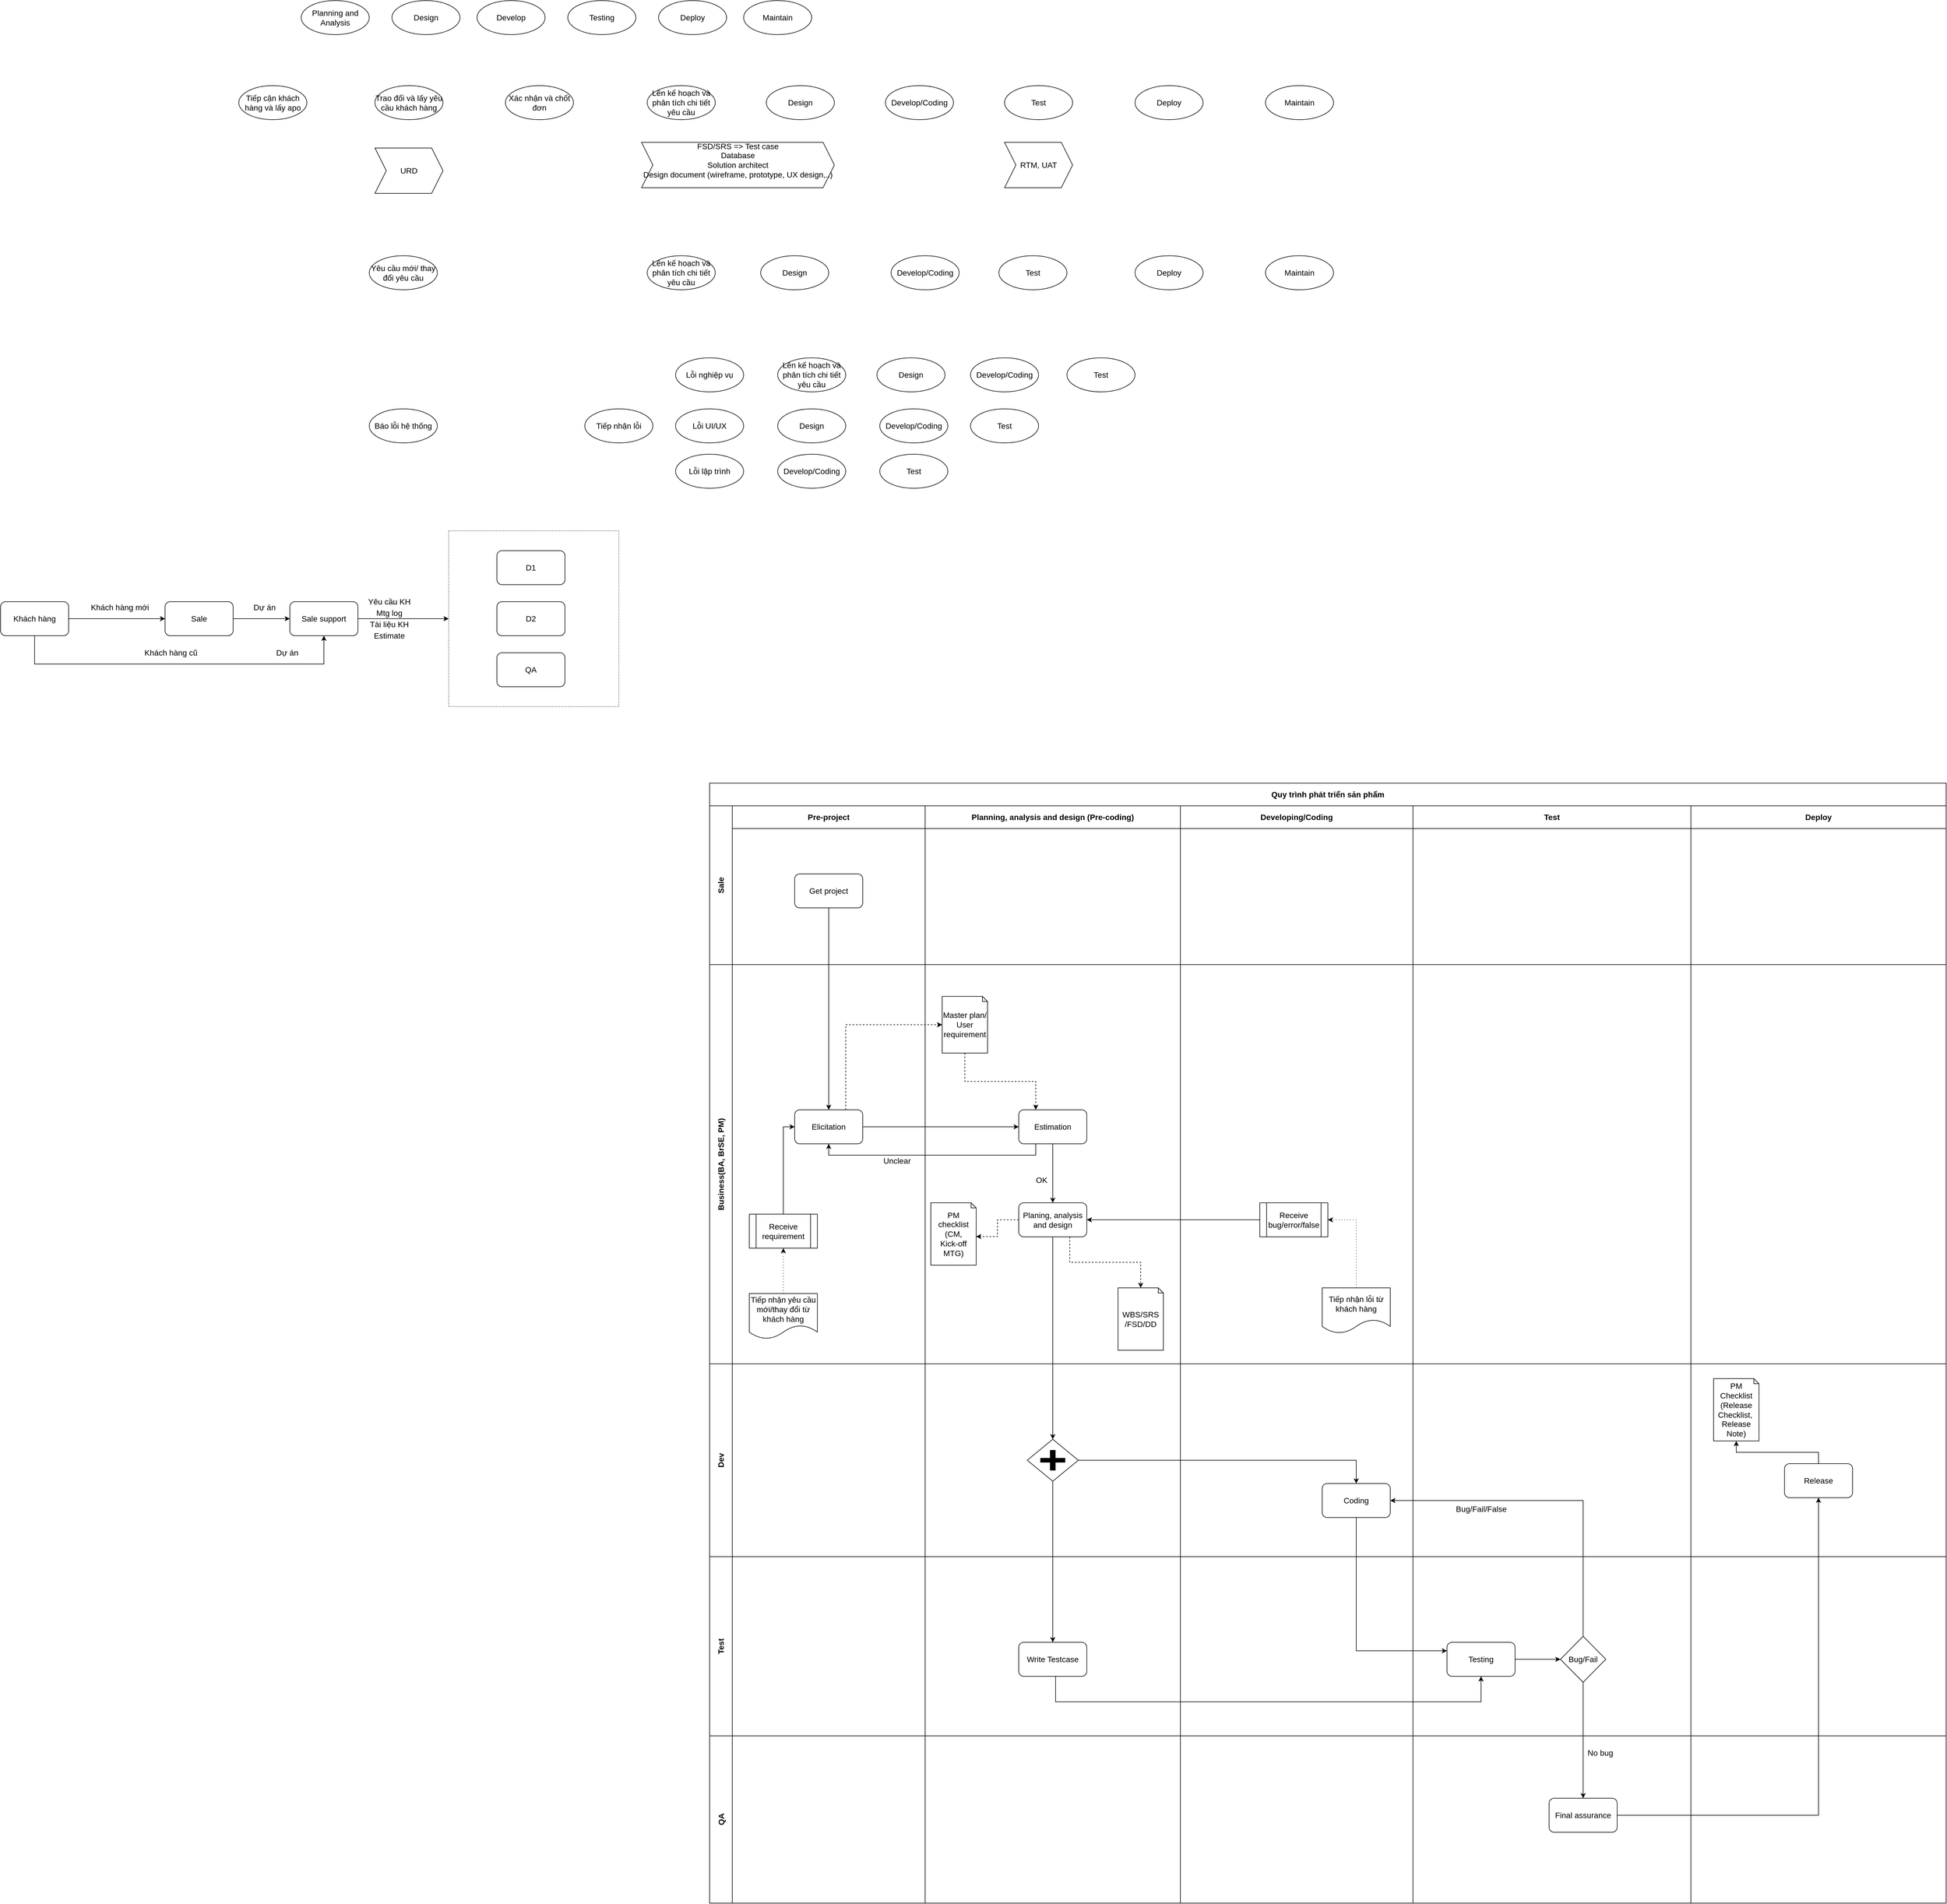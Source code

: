 <mxfile version="14.6.1" type="github">
  <diagram id="8TFS_j_TLSls43iOxlS7" name="Page-1">
    <mxGraphModel dx="2523" dy="934" grid="1" gridSize="10" guides="1" tooltips="1" connect="1" arrows="1" fold="1" page="1" pageScale="1" pageWidth="850" pageHeight="1100" math="0" shadow="0">
      <root>
        <mxCell id="0" />
        <mxCell id="1" parent="0" />
        <mxCell id="TRFz6pvbhrQaGWIsWs6O-2" value="Planning and Analysis" style="ellipse;whiteSpace=wrap;html=1;fontSize=14;" parent="1" vertex="1">
          <mxGeometry x="140" y="100" width="120" height="60" as="geometry" />
        </mxCell>
        <mxCell id="TRFz6pvbhrQaGWIsWs6O-4" value="Design" style="ellipse;whiteSpace=wrap;html=1;fontSize=14;" parent="1" vertex="1">
          <mxGeometry x="300" y="100" width="120" height="60" as="geometry" />
        </mxCell>
        <mxCell id="TRFz6pvbhrQaGWIsWs6O-5" value="Develop" style="ellipse;whiteSpace=wrap;html=1;fontSize=14;" parent="1" vertex="1">
          <mxGeometry x="450" y="100" width="120" height="60" as="geometry" />
        </mxCell>
        <mxCell id="TRFz6pvbhrQaGWIsWs6O-6" value="Testing" style="ellipse;whiteSpace=wrap;html=1;fontSize=14;" parent="1" vertex="1">
          <mxGeometry x="610" y="100" width="120" height="60" as="geometry" />
        </mxCell>
        <mxCell id="TRFz6pvbhrQaGWIsWs6O-7" value="Deploy" style="ellipse;whiteSpace=wrap;html=1;fontSize=14;" parent="1" vertex="1">
          <mxGeometry x="770" y="100" width="120" height="60" as="geometry" />
        </mxCell>
        <mxCell id="TRFz6pvbhrQaGWIsWs6O-8" value="Maintain" style="ellipse;whiteSpace=wrap;html=1;fontSize=14;" parent="1" vertex="1">
          <mxGeometry x="920" y="100" width="120" height="60" as="geometry" />
        </mxCell>
        <mxCell id="TRFz6pvbhrQaGWIsWs6O-9" value="Tiếp cận khách hàng và lấy apo" style="ellipse;whiteSpace=wrap;html=1;fontSize=14;" parent="1" vertex="1">
          <mxGeometry x="30" y="250" width="120" height="60" as="geometry" />
        </mxCell>
        <mxCell id="TRFz6pvbhrQaGWIsWs6O-10" value="Trao đổi và lấy yêu cầu khách hàng" style="ellipse;whiteSpace=wrap;html=1;fontSize=14;" parent="1" vertex="1">
          <mxGeometry x="270" y="250" width="120" height="60" as="geometry" />
        </mxCell>
        <mxCell id="TRFz6pvbhrQaGWIsWs6O-11" value="URD" style="shape=step;perimeter=stepPerimeter;whiteSpace=wrap;html=1;fixedSize=1;fontSize=14;" parent="1" vertex="1">
          <mxGeometry x="270" y="360" width="120" height="80" as="geometry" />
        </mxCell>
        <mxCell id="TRFz6pvbhrQaGWIsWs6O-12" value="Xác nhận và chốt đơn" style="ellipse;whiteSpace=wrap;html=1;fontSize=14;" parent="1" vertex="1">
          <mxGeometry x="500" y="250" width="120" height="60" as="geometry" />
        </mxCell>
        <mxCell id="TRFz6pvbhrQaGWIsWs6O-14" value="Lên kế hoạch và phân tích chi tiết yêu cầu" style="ellipse;whiteSpace=wrap;html=1;fontSize=14;" parent="1" vertex="1">
          <mxGeometry x="750" y="250" width="120" height="60" as="geometry" />
        </mxCell>
        <mxCell id="TRFz6pvbhrQaGWIsWs6O-15" value="Design" style="ellipse;whiteSpace=wrap;html=1;fontSize=14;" parent="1" vertex="1">
          <mxGeometry x="960" y="250" width="120" height="60" as="geometry" />
        </mxCell>
        <mxCell id="TRFz6pvbhrQaGWIsWs6O-16" value="&lt;span style=&quot;font-size: 14px;&quot;&gt;FSD/SRS =&amp;gt; Test case&lt;br style=&quot;font-size: 14px;&quot;&gt;Database&lt;br style=&quot;font-size: 14px;&quot;&gt;Solution architect&lt;br style=&quot;font-size: 14px;&quot;&gt;Design document (wireframe, prototype, UX design,..)&lt;br style=&quot;font-size: 14px;&quot;&gt;&lt;br style=&quot;font-size: 14px;&quot;&gt;&lt;/span&gt;" style="shape=step;perimeter=stepPerimeter;whiteSpace=wrap;html=1;fixedSize=1;fontSize=14;" parent="1" vertex="1">
          <mxGeometry x="740" y="350" width="340" height="80" as="geometry" />
        </mxCell>
        <mxCell id="TRFz6pvbhrQaGWIsWs6O-17" value="Develop/Coding" style="ellipse;whiteSpace=wrap;html=1;fontSize=14;" parent="1" vertex="1">
          <mxGeometry x="1170" y="250" width="120" height="60" as="geometry" />
        </mxCell>
        <mxCell id="TRFz6pvbhrQaGWIsWs6O-18" value="Test" style="ellipse;whiteSpace=wrap;html=1;fontSize=14;" parent="1" vertex="1">
          <mxGeometry x="1380" y="250" width="120" height="60" as="geometry" />
        </mxCell>
        <mxCell id="TRFz6pvbhrQaGWIsWs6O-20" value="RTM, UAT" style="shape=step;perimeter=stepPerimeter;whiteSpace=wrap;html=1;fixedSize=1;fontSize=14;" parent="1" vertex="1">
          <mxGeometry x="1380" y="350" width="120" height="80" as="geometry" />
        </mxCell>
        <mxCell id="TRFz6pvbhrQaGWIsWs6O-21" value="Deploy" style="ellipse;whiteSpace=wrap;html=1;fontSize=14;" parent="1" vertex="1">
          <mxGeometry x="1610" y="250" width="120" height="60" as="geometry" />
        </mxCell>
        <mxCell id="TRFz6pvbhrQaGWIsWs6O-22" value="Maintain" style="ellipse;whiteSpace=wrap;html=1;fontSize=14;" parent="1" vertex="1">
          <mxGeometry x="1840" y="250" width="120" height="60" as="geometry" />
        </mxCell>
        <mxCell id="TRFz6pvbhrQaGWIsWs6O-23" value="Yêu cầu mới/ thay đổi yêu cầu" style="ellipse;whiteSpace=wrap;html=1;fontSize=14;" parent="1" vertex="1">
          <mxGeometry x="260" y="550" width="120" height="60" as="geometry" />
        </mxCell>
        <mxCell id="TRFz6pvbhrQaGWIsWs6O-24" value="Lên kế hoạch và phân tích chi tiết yêu cầu" style="ellipse;whiteSpace=wrap;html=1;fontSize=14;" parent="1" vertex="1">
          <mxGeometry x="750" y="550" width="120" height="60" as="geometry" />
        </mxCell>
        <mxCell id="TRFz6pvbhrQaGWIsWs6O-26" value="Design" style="ellipse;whiteSpace=wrap;html=1;fontSize=14;" parent="1" vertex="1">
          <mxGeometry x="950" y="550" width="120" height="60" as="geometry" />
        </mxCell>
        <mxCell id="TRFz6pvbhrQaGWIsWs6O-27" value="Develop/Coding" style="ellipse;whiteSpace=wrap;html=1;fontSize=14;" parent="1" vertex="1">
          <mxGeometry x="1180" y="550" width="120" height="60" as="geometry" />
        </mxCell>
        <mxCell id="TRFz6pvbhrQaGWIsWs6O-28" value="Test" style="ellipse;whiteSpace=wrap;html=1;fontSize=14;" parent="1" vertex="1">
          <mxGeometry x="1370" y="550" width="120" height="60" as="geometry" />
        </mxCell>
        <mxCell id="TRFz6pvbhrQaGWIsWs6O-29" value="Deploy" style="ellipse;whiteSpace=wrap;html=1;fontSize=14;" parent="1" vertex="1">
          <mxGeometry x="1610" y="550" width="120" height="60" as="geometry" />
        </mxCell>
        <mxCell id="TRFz6pvbhrQaGWIsWs6O-30" value="Maintain" style="ellipse;whiteSpace=wrap;html=1;fontSize=14;" parent="1" vertex="1">
          <mxGeometry x="1840" y="550" width="120" height="60" as="geometry" />
        </mxCell>
        <mxCell id="TRFz6pvbhrQaGWIsWs6O-31" value="Báo lỗi hệ thống" style="ellipse;whiteSpace=wrap;html=1;fontSize=14;" parent="1" vertex="1">
          <mxGeometry x="260" y="820" width="120" height="60" as="geometry" />
        </mxCell>
        <mxCell id="TRFz6pvbhrQaGWIsWs6O-32" value="Tiếp nhận lỗi" style="ellipse;whiteSpace=wrap;html=1;fontSize=14;" parent="1" vertex="1">
          <mxGeometry x="640" y="820" width="120" height="60" as="geometry" />
        </mxCell>
        <mxCell id="TRFz6pvbhrQaGWIsWs6O-33" value="Lỗi UI/UX" style="ellipse;whiteSpace=wrap;html=1;fontSize=14;" parent="1" vertex="1">
          <mxGeometry x="800" y="820" width="120" height="60" as="geometry" />
        </mxCell>
        <mxCell id="TRFz6pvbhrQaGWIsWs6O-34" value="Lỗi nghiệp vụ" style="ellipse;whiteSpace=wrap;html=1;fontSize=14;" parent="1" vertex="1">
          <mxGeometry x="800" y="730" width="120" height="60" as="geometry" />
        </mxCell>
        <mxCell id="TRFz6pvbhrQaGWIsWs6O-35" value="Develop/Coding" style="ellipse;whiteSpace=wrap;html=1;fontSize=14;" parent="1" vertex="1">
          <mxGeometry x="1160" y="820" width="120" height="60" as="geometry" />
        </mxCell>
        <mxCell id="TRFz6pvbhrQaGWIsWs6O-36" value="Test" style="ellipse;whiteSpace=wrap;html=1;fontSize=14;" parent="1" vertex="1">
          <mxGeometry x="1320" y="820" width="120" height="60" as="geometry" />
        </mxCell>
        <mxCell id="TRFz6pvbhrQaGWIsWs6O-39" value="Lỗi lập trình" style="ellipse;whiteSpace=wrap;html=1;fontSize=14;" parent="1" vertex="1">
          <mxGeometry x="800" y="900" width="120" height="60" as="geometry" />
        </mxCell>
        <mxCell id="TRFz6pvbhrQaGWIsWs6O-40" value="Lên kế hoạch và phân tích chi tiết yêu cầu" style="ellipse;whiteSpace=wrap;html=1;fontSize=14;" parent="1" vertex="1">
          <mxGeometry x="980" y="730" width="120" height="60" as="geometry" />
        </mxCell>
        <mxCell id="TRFz6pvbhrQaGWIsWs6O-41" value="Design" style="ellipse;whiteSpace=wrap;html=1;fontSize=14;" parent="1" vertex="1">
          <mxGeometry x="980" y="820" width="120" height="60" as="geometry" />
        </mxCell>
        <mxCell id="TRFz6pvbhrQaGWIsWs6O-44" value="Design" style="ellipse;whiteSpace=wrap;html=1;fontSize=14;" parent="1" vertex="1">
          <mxGeometry x="1155" y="730" width="120" height="60" as="geometry" />
        </mxCell>
        <mxCell id="TRFz6pvbhrQaGWIsWs6O-45" value="Develop/Coding" style="ellipse;whiteSpace=wrap;html=1;fontSize=14;" parent="1" vertex="1">
          <mxGeometry x="1320" y="730" width="120" height="60" as="geometry" />
        </mxCell>
        <mxCell id="TRFz6pvbhrQaGWIsWs6O-46" value="Test" style="ellipse;whiteSpace=wrap;html=1;fontSize=14;" parent="1" vertex="1">
          <mxGeometry x="1490" y="730" width="120" height="60" as="geometry" />
        </mxCell>
        <mxCell id="TRFz6pvbhrQaGWIsWs6O-47" value="Develop/Coding" style="ellipse;whiteSpace=wrap;html=1;fontSize=14;" parent="1" vertex="1">
          <mxGeometry x="980" y="900" width="120" height="60" as="geometry" />
        </mxCell>
        <mxCell id="TRFz6pvbhrQaGWIsWs6O-48" value="Test" style="ellipse;whiteSpace=wrap;html=1;fontSize=14;" parent="1" vertex="1">
          <mxGeometry x="1160" y="900" width="120" height="60" as="geometry" />
        </mxCell>
        <mxCell id="L1drhOfGT1k_IEQDAH0R-1" value="Quy trình phát triển sản phẩm" style="shape=table;childLayout=tableLayout;rowLines=0;columnLines=0;startSize=40;html=1;whiteSpace=wrap;collapsible=0;recursiveResize=0;expand=0;pointerEvents=0;fontStyle=1;align=center;fontSize=14;" parent="1" vertex="1">
          <mxGeometry x="860" y="1480" width="2180" height="1975" as="geometry" />
        </mxCell>
        <mxCell id="L1drhOfGT1k_IEQDAH0R-2" value="Sale" style="swimlane;horizontal=0;points=[[0,0.5],[1,0.5]];portConstraint=eastwest;startSize=40;html=1;whiteSpace=wrap;collapsible=0;recursiveResize=0;expand=0;pointerEvents=0;fontStyle=1;fontSize=14;" parent="L1drhOfGT1k_IEQDAH0R-1" vertex="1">
          <mxGeometry y="40" width="2180" height="280" as="geometry" />
        </mxCell>
        <mxCell id="L1drhOfGT1k_IEQDAH0R-3" value="Pre-project" style="swimlane;connectable=0;startSize=40;html=1;whiteSpace=wrap;collapsible=0;recursiveResize=0;expand=0;pointerEvents=0;fontSize=14;" parent="L1drhOfGT1k_IEQDAH0R-2" vertex="1">
          <mxGeometry x="40" width="340" height="280" as="geometry" />
        </mxCell>
        <mxCell id="yjoC8Qj8-4mclsil2E_k-154" value="Get project" style="rounded=1;whiteSpace=wrap;html=1;fontSize=14;" vertex="1" parent="L1drhOfGT1k_IEQDAH0R-3">
          <mxGeometry x="110" y="120" width="120" height="60" as="geometry" />
        </mxCell>
        <mxCell id="L1drhOfGT1k_IEQDAH0R-4" value="Planning, analysis and design (Pre-coding)" style="swimlane;connectable=0;startSize=40;html=1;whiteSpace=wrap;collapsible=0;recursiveResize=0;expand=0;pointerEvents=0;fontSize=14;" parent="L1drhOfGT1k_IEQDAH0R-2" vertex="1">
          <mxGeometry x="380" width="450" height="280" as="geometry" />
        </mxCell>
        <mxCell id="L1drhOfGT1k_IEQDAH0R-5" value="Developing/Coding" style="swimlane;connectable=0;startSize=40;html=1;whiteSpace=wrap;collapsible=0;recursiveResize=0;expand=0;pointerEvents=0;fontSize=14;" parent="L1drhOfGT1k_IEQDAH0R-2" vertex="1">
          <mxGeometry x="830" width="410" height="280" as="geometry" />
        </mxCell>
        <mxCell id="yjoC8Qj8-4mclsil2E_k-142" value="Test" style="swimlane;connectable=0;startSize=40;html=1;whiteSpace=wrap;collapsible=0;recursiveResize=0;expand=0;pointerEvents=0;fontSize=14;" vertex="1" parent="L1drhOfGT1k_IEQDAH0R-2">
          <mxGeometry x="1240" width="490" height="280" as="geometry" />
        </mxCell>
        <mxCell id="yjoC8Qj8-4mclsil2E_k-148" value="Deploy" style="swimlane;connectable=0;startSize=40;html=1;whiteSpace=wrap;collapsible=0;recursiveResize=0;expand=0;pointerEvents=0;fontSize=14;" vertex="1" parent="L1drhOfGT1k_IEQDAH0R-2">
          <mxGeometry x="1730" width="450" height="280" as="geometry" />
        </mxCell>
        <mxCell id="L1drhOfGT1k_IEQDAH0R-6" value="Business(BA, BrSE, PM)" style="swimlane;horizontal=0;points=[[0,0.5],[1,0.5]];portConstraint=eastwest;startSize=40;html=1;whiteSpace=wrap;collapsible=0;recursiveResize=0;expand=0;pointerEvents=0;fontSize=14;" parent="L1drhOfGT1k_IEQDAH0R-1" vertex="1">
          <mxGeometry y="320" width="2180" height="704" as="geometry" />
        </mxCell>
        <mxCell id="L1drhOfGT1k_IEQDAH0R-7" value="" style="swimlane;connectable=0;startSize=0;html=1;whiteSpace=wrap;collapsible=0;recursiveResize=0;expand=0;pointerEvents=0;fontSize=14;" parent="L1drhOfGT1k_IEQDAH0R-6" vertex="1">
          <mxGeometry x="40" width="340" height="704" as="geometry" />
        </mxCell>
        <mxCell id="yjoC8Qj8-4mclsil2E_k-155" value="Elicitation" style="rounded=1;whiteSpace=wrap;html=1;fontSize=14;" vertex="1" parent="L1drhOfGT1k_IEQDAH0R-7">
          <mxGeometry x="110" y="256" width="120" height="60" as="geometry" />
        </mxCell>
        <mxCell id="yjoC8Qj8-4mclsil2E_k-162" value="Unclear" style="text;html=1;align=center;verticalAlign=middle;resizable=0;points=[];autosize=1;strokeColor=none;fontSize=14;" vertex="1" parent="L1drhOfGT1k_IEQDAH0R-7">
          <mxGeometry x="260" y="336" width="60" height="20" as="geometry" />
        </mxCell>
        <mxCell id="yjoC8Qj8-4mclsil2E_k-267" style="edgeStyle=orthogonalEdgeStyle;rounded=0;orthogonalLoop=1;jettySize=auto;html=1;entryX=0;entryY=0.5;entryDx=0;entryDy=0;fontSize=14;" edge="1" parent="L1drhOfGT1k_IEQDAH0R-7" source="yjoC8Qj8-4mclsil2E_k-266" target="yjoC8Qj8-4mclsil2E_k-155">
          <mxGeometry relative="1" as="geometry" />
        </mxCell>
        <mxCell id="yjoC8Qj8-4mclsil2E_k-266" value="Receive requirement" style="shape=process;whiteSpace=wrap;html=1;backgroundOutline=1;fontSize=14;" vertex="1" parent="L1drhOfGT1k_IEQDAH0R-7">
          <mxGeometry x="30" y="440" width="120" height="60" as="geometry" />
        </mxCell>
        <mxCell id="yjoC8Qj8-4mclsil2E_k-269" style="edgeStyle=orthogonalEdgeStyle;rounded=0;orthogonalLoop=1;jettySize=auto;html=1;exitX=0.5;exitY=0;exitDx=0;exitDy=0;entryX=0.5;entryY=1;entryDx=0;entryDy=0;fontSize=14;dashed=1;dashPattern=1 4;" edge="1" parent="L1drhOfGT1k_IEQDAH0R-7" source="yjoC8Qj8-4mclsil2E_k-268" target="yjoC8Qj8-4mclsil2E_k-266">
          <mxGeometry relative="1" as="geometry">
            <Array as="points">
              <mxPoint x="90" y="560" />
              <mxPoint x="90" y="560" />
            </Array>
          </mxGeometry>
        </mxCell>
        <mxCell id="yjoC8Qj8-4mclsil2E_k-268" value="Tiếp nhận yêu cầu mới/thay đổi từ khách hàng" style="shape=document;whiteSpace=wrap;html=1;boundedLbl=1;fontSize=14;" vertex="1" parent="L1drhOfGT1k_IEQDAH0R-7">
          <mxGeometry x="30" y="580" width="120" height="80" as="geometry" />
        </mxCell>
        <mxCell id="L1drhOfGT1k_IEQDAH0R-8" value="" style="swimlane;connectable=0;startSize=0;html=1;whiteSpace=wrap;collapsible=0;recursiveResize=0;expand=0;pointerEvents=0;fontSize=14;" parent="L1drhOfGT1k_IEQDAH0R-6" vertex="1">
          <mxGeometry x="380" width="450" height="704" as="geometry" />
        </mxCell>
        <mxCell id="yjoC8Qj8-4mclsil2E_k-156" value="Estimation" style="rounded=1;whiteSpace=wrap;html=1;fontSize=14;" vertex="1" parent="L1drhOfGT1k_IEQDAH0R-8">
          <mxGeometry x="165" y="256" width="120" height="60" as="geometry" />
        </mxCell>
        <mxCell id="yjoC8Qj8-4mclsil2E_k-230" style="edgeStyle=orthogonalEdgeStyle;rounded=0;orthogonalLoop=1;jettySize=auto;html=1;exitX=0;exitY=0.5;exitDx=0;exitDy=0;entryX=0;entryY=0;entryDx=80;entryDy=59.5;entryPerimeter=0;dashed=1;fontSize=14;" edge="1" parent="L1drhOfGT1k_IEQDAH0R-8" source="yjoC8Qj8-4mclsil2E_k-157" target="yjoC8Qj8-4mclsil2E_k-229">
          <mxGeometry relative="1" as="geometry" />
        </mxCell>
        <mxCell id="yjoC8Qj8-4mclsil2E_k-157" value="Planing, analysis and design" style="rounded=1;whiteSpace=wrap;html=1;fontSize=14;" vertex="1" parent="L1drhOfGT1k_IEQDAH0R-8">
          <mxGeometry x="165" y="420" width="120" height="60" as="geometry" />
        </mxCell>
        <mxCell id="yjoC8Qj8-4mclsil2E_k-166" value="Master plan/ User requirement" style="shape=note;whiteSpace=wrap;html=1;backgroundOutline=1;darkOpacity=0.05;size=9;fontSize=14;" vertex="1" parent="L1drhOfGT1k_IEQDAH0R-8">
          <mxGeometry x="30" y="56" width="80" height="100" as="geometry" />
        </mxCell>
        <mxCell id="yjoC8Qj8-4mclsil2E_k-158" style="edgeStyle=orthogonalEdgeStyle;rounded=0;orthogonalLoop=1;jettySize=auto;html=1;fontSize=14;" edge="1" parent="L1drhOfGT1k_IEQDAH0R-8" source="yjoC8Qj8-4mclsil2E_k-156" target="yjoC8Qj8-4mclsil2E_k-157">
          <mxGeometry x="1360" y="1740" as="geometry" />
        </mxCell>
        <mxCell id="yjoC8Qj8-4mclsil2E_k-159" value="OK" style="text;html=1;align=center;verticalAlign=middle;resizable=0;points=[];autosize=1;strokeColor=none;fontSize=14;" vertex="1" parent="L1drhOfGT1k_IEQDAH0R-8">
          <mxGeometry x="185" y="370" width="40" height="20" as="geometry" />
        </mxCell>
        <mxCell id="yjoC8Qj8-4mclsil2E_k-175" style="edgeStyle=orthogonalEdgeStyle;rounded=0;orthogonalLoop=1;jettySize=auto;html=1;exitX=0.5;exitY=1;exitDx=0;exitDy=0;exitPerimeter=0;dashed=1;entryX=0.25;entryY=0;entryDx=0;entryDy=0;fontSize=14;" edge="1" parent="L1drhOfGT1k_IEQDAH0R-8" source="yjoC8Qj8-4mclsil2E_k-166" target="yjoC8Qj8-4mclsil2E_k-156">
          <mxGeometry relative="1" as="geometry">
            <mxPoint x="71" y="290" as="targetPoint" />
          </mxGeometry>
        </mxCell>
        <mxCell id="yjoC8Qj8-4mclsil2E_k-177" value="WBS/SRS&lt;br style=&quot;font-size: 14px;&quot;&gt;/FSD/DD" style="shape=note;whiteSpace=wrap;html=1;backgroundOutline=1;darkOpacity=0.05;size=9;fontSize=14;" vertex="1" parent="L1drhOfGT1k_IEQDAH0R-8">
          <mxGeometry x="340" y="570" width="80" height="110" as="geometry" />
        </mxCell>
        <mxCell id="yjoC8Qj8-4mclsil2E_k-179" style="edgeStyle=orthogonalEdgeStyle;rounded=0;orthogonalLoop=1;jettySize=auto;html=1;exitX=0.75;exitY=1;exitDx=0;exitDy=0;entryX=0.5;entryY=0;entryDx=0;entryDy=0;entryPerimeter=0;dashed=1;fontSize=14;" edge="1" parent="L1drhOfGT1k_IEQDAH0R-8" source="yjoC8Qj8-4mclsil2E_k-157" target="yjoC8Qj8-4mclsil2E_k-177">
          <mxGeometry relative="1" as="geometry" />
        </mxCell>
        <mxCell id="yjoC8Qj8-4mclsil2E_k-229" value="PM checklist (CM,&lt;br style=&quot;font-size: 14px&quot;&gt;Kick-off MTG)" style="shape=note;whiteSpace=wrap;html=1;backgroundOutline=1;darkOpacity=0.05;size=9;fontSize=14;" vertex="1" parent="L1drhOfGT1k_IEQDAH0R-8">
          <mxGeometry x="10" y="420" width="80" height="110" as="geometry" />
        </mxCell>
        <mxCell id="L1drhOfGT1k_IEQDAH0R-9" value="" style="swimlane;connectable=0;startSize=0;html=1;whiteSpace=wrap;collapsible=0;recursiveResize=0;expand=0;pointerEvents=0;fontSize=14;" parent="L1drhOfGT1k_IEQDAH0R-6" vertex="1">
          <mxGeometry x="830" width="410" height="704" as="geometry" />
        </mxCell>
        <mxCell id="yjoC8Qj8-4mclsil2E_k-272" value="&lt;span&gt;Receive bug/error/false&lt;/span&gt;" style="shape=process;whiteSpace=wrap;html=1;backgroundOutline=1;fontSize=14;" vertex="1" parent="L1drhOfGT1k_IEQDAH0R-9">
          <mxGeometry x="140" y="420" width="120" height="60" as="geometry" />
        </mxCell>
        <mxCell id="yjoC8Qj8-4mclsil2E_k-276" style="edgeStyle=orthogonalEdgeStyle;rounded=0;orthogonalLoop=1;jettySize=auto;html=1;exitX=0.5;exitY=0;exitDx=0;exitDy=0;entryX=1;entryY=0.5;entryDx=0;entryDy=0;fontSize=14;dashed=1;dashPattern=1 4;" edge="1" parent="L1drhOfGT1k_IEQDAH0R-9" source="yjoC8Qj8-4mclsil2E_k-275" target="yjoC8Qj8-4mclsil2E_k-272">
          <mxGeometry relative="1" as="geometry" />
        </mxCell>
        <mxCell id="yjoC8Qj8-4mclsil2E_k-275" value="Tiếp nhận lỗi từ khách hàng" style="shape=document;whiteSpace=wrap;html=1;boundedLbl=1;fontSize=14;" vertex="1" parent="L1drhOfGT1k_IEQDAH0R-9">
          <mxGeometry x="250" y="570" width="120" height="80" as="geometry" />
        </mxCell>
        <mxCell id="yjoC8Qj8-4mclsil2E_k-143" style="swimlane;connectable=0;startSize=0;html=1;whiteSpace=wrap;collapsible=0;recursiveResize=0;expand=0;pointerEvents=0;fontSize=14;" vertex="1" parent="L1drhOfGT1k_IEQDAH0R-6">
          <mxGeometry x="1240" width="490" height="704" as="geometry" />
        </mxCell>
        <mxCell id="yjoC8Qj8-4mclsil2E_k-149" style="swimlane;connectable=0;startSize=0;html=1;whiteSpace=wrap;collapsible=0;recursiveResize=0;expand=0;pointerEvents=0;fontSize=14;" vertex="1" parent="L1drhOfGT1k_IEQDAH0R-6">
          <mxGeometry x="1730" width="450" height="704" as="geometry" />
        </mxCell>
        <mxCell id="yjoC8Qj8-4mclsil2E_k-161" style="edgeStyle=orthogonalEdgeStyle;rounded=0;orthogonalLoop=1;jettySize=auto;html=1;exitX=0.25;exitY=1;exitDx=0;exitDy=0;entryX=0.5;entryY=1;entryDx=0;entryDy=0;fontSize=14;" edge="1" parent="L1drhOfGT1k_IEQDAH0R-6" source="yjoC8Qj8-4mclsil2E_k-156" target="yjoC8Qj8-4mclsil2E_k-155">
          <mxGeometry relative="1" as="geometry">
            <Array as="points">
              <mxPoint x="575" y="336" />
              <mxPoint x="210" y="336" />
            </Array>
          </mxGeometry>
        </mxCell>
        <mxCell id="yjoC8Qj8-4mclsil2E_k-163" style="edgeStyle=orthogonalEdgeStyle;rounded=0;orthogonalLoop=1;jettySize=auto;html=1;entryX=0;entryY=0.5;entryDx=0;entryDy=0;fontSize=14;" edge="1" parent="L1drhOfGT1k_IEQDAH0R-6" source="yjoC8Qj8-4mclsil2E_k-155" target="yjoC8Qj8-4mclsil2E_k-156">
          <mxGeometry relative="1" as="geometry" />
        </mxCell>
        <mxCell id="yjoC8Qj8-4mclsil2E_k-176" style="edgeStyle=orthogonalEdgeStyle;rounded=0;orthogonalLoop=1;jettySize=auto;html=1;exitX=0.75;exitY=0;exitDx=0;exitDy=0;entryX=0;entryY=0.5;entryDx=0;entryDy=0;entryPerimeter=0;dashed=1;fontSize=14;" edge="1" parent="L1drhOfGT1k_IEQDAH0R-6" source="yjoC8Qj8-4mclsil2E_k-155" target="yjoC8Qj8-4mclsil2E_k-166">
          <mxGeometry relative="1" as="geometry" />
        </mxCell>
        <mxCell id="yjoC8Qj8-4mclsil2E_k-273" style="edgeStyle=orthogonalEdgeStyle;rounded=0;orthogonalLoop=1;jettySize=auto;html=1;exitX=0;exitY=0.5;exitDx=0;exitDy=0;entryX=1;entryY=0.5;entryDx=0;entryDy=0;fontSize=14;" edge="1" parent="L1drhOfGT1k_IEQDAH0R-6" source="yjoC8Qj8-4mclsil2E_k-272" target="yjoC8Qj8-4mclsil2E_k-157">
          <mxGeometry relative="1" as="geometry" />
        </mxCell>
        <mxCell id="yjoC8Qj8-4mclsil2E_k-24" value="Dev" style="swimlane;horizontal=0;points=[[0,0.5],[1,0.5]];portConstraint=eastwest;startSize=40;html=1;whiteSpace=wrap;collapsible=0;recursiveResize=0;expand=0;pointerEvents=0;fontSize=14;" vertex="1" parent="L1drhOfGT1k_IEQDAH0R-1">
          <mxGeometry y="1024" width="2180" height="340" as="geometry" />
        </mxCell>
        <mxCell id="yjoC8Qj8-4mclsil2E_k-25" value="" style="swimlane;connectable=0;startSize=0;html=1;whiteSpace=wrap;collapsible=0;recursiveResize=0;expand=0;pointerEvents=0;fontSize=14;" vertex="1" parent="yjoC8Qj8-4mclsil2E_k-24">
          <mxGeometry x="40" width="340" height="340" as="geometry" />
        </mxCell>
        <mxCell id="yjoC8Qj8-4mclsil2E_k-26" value="" style="swimlane;connectable=0;startSize=0;html=1;whiteSpace=wrap;collapsible=0;recursiveResize=0;expand=0;pointerEvents=0;fontSize=14;" vertex="1" parent="yjoC8Qj8-4mclsil2E_k-24">
          <mxGeometry x="380" width="450" height="340" as="geometry" />
        </mxCell>
        <mxCell id="yjoC8Qj8-4mclsil2E_k-243" value="" style="shape=mxgraph.bpmn.shape;html=1;verticalLabelPosition=bottom;labelBackgroundColor=#ffffff;verticalAlign=top;align=center;perimeter=rhombusPerimeter;background=gateway;outlineConnect=0;outline=none;symbol=parallelGw;fontSize=14;" vertex="1" parent="yjoC8Qj8-4mclsil2E_k-26">
          <mxGeometry x="180" y="133" width="90" height="74" as="geometry" />
        </mxCell>
        <mxCell id="yjoC8Qj8-4mclsil2E_k-27" value="" style="swimlane;connectable=0;startSize=0;html=1;whiteSpace=wrap;collapsible=0;recursiveResize=0;expand=0;pointerEvents=0;fontSize=14;" vertex="1" parent="yjoC8Qj8-4mclsil2E_k-24">
          <mxGeometry x="830" width="410" height="340" as="geometry" />
        </mxCell>
        <mxCell id="yjoC8Qj8-4mclsil2E_k-248" value="Coding" style="rounded=1;whiteSpace=wrap;html=1;fontSize=14;" vertex="1" parent="yjoC8Qj8-4mclsil2E_k-27">
          <mxGeometry x="250" y="211" width="120" height="60" as="geometry" />
        </mxCell>
        <mxCell id="yjoC8Qj8-4mclsil2E_k-145" style="swimlane;connectable=0;startSize=0;html=1;whiteSpace=wrap;collapsible=0;recursiveResize=0;expand=0;pointerEvents=0;fontSize=14;" vertex="1" parent="yjoC8Qj8-4mclsil2E_k-24">
          <mxGeometry x="1240" width="490" height="340" as="geometry" />
        </mxCell>
        <mxCell id="yjoC8Qj8-4mclsil2E_k-257" value="Bug/Fail/False" style="text;html=1;align=center;verticalAlign=middle;resizable=0;points=[];autosize=1;strokeColor=none;fontSize=14;" vertex="1" parent="yjoC8Qj8-4mclsil2E_k-145">
          <mxGeometry x="70" y="246" width="100" height="20" as="geometry" />
        </mxCell>
        <mxCell id="yjoC8Qj8-4mclsil2E_k-151" style="swimlane;connectable=0;startSize=0;html=1;whiteSpace=wrap;collapsible=0;recursiveResize=0;expand=0;pointerEvents=0;fontSize=14;" vertex="1" parent="yjoC8Qj8-4mclsil2E_k-24">
          <mxGeometry x="1730" width="450" height="340" as="geometry" />
        </mxCell>
        <mxCell id="yjoC8Qj8-4mclsil2E_k-264" value="PM Checklist (Release Checklist,&amp;nbsp;&lt;br&gt;Release Note)" style="shape=note;whiteSpace=wrap;html=1;backgroundOutline=1;darkOpacity=0.05;size=9;fontSize=14;" vertex="1" parent="yjoC8Qj8-4mclsil2E_k-151">
          <mxGeometry x="40" y="26" width="80" height="110" as="geometry" />
        </mxCell>
        <mxCell id="yjoC8Qj8-4mclsil2E_k-261" value="Release" style="rounded=1;whiteSpace=wrap;html=1;fontSize=14;" vertex="1" parent="yjoC8Qj8-4mclsil2E_k-151">
          <mxGeometry x="165" y="176" width="120" height="60" as="geometry" />
        </mxCell>
        <mxCell id="yjoC8Qj8-4mclsil2E_k-265" style="edgeStyle=orthogonalEdgeStyle;rounded=0;orthogonalLoop=1;jettySize=auto;html=1;exitX=0.5;exitY=0;exitDx=0;exitDy=0;entryX=0.5;entryY=1;entryDx=0;entryDy=0;entryPerimeter=0;fontSize=14;" edge="1" parent="yjoC8Qj8-4mclsil2E_k-151" source="yjoC8Qj8-4mclsil2E_k-261" target="yjoC8Qj8-4mclsil2E_k-264">
          <mxGeometry relative="1" as="geometry" />
        </mxCell>
        <mxCell id="yjoC8Qj8-4mclsil2E_k-246" style="edgeStyle=orthogonalEdgeStyle;rounded=0;orthogonalLoop=1;jettySize=auto;html=1;exitX=1;exitY=0.5;exitDx=0;exitDy=0;entryX=0.5;entryY=0;entryDx=0;entryDy=0;fontSize=14;" edge="1" parent="yjoC8Qj8-4mclsil2E_k-24" source="yjoC8Qj8-4mclsil2E_k-243" target="yjoC8Qj8-4mclsil2E_k-248">
          <mxGeometry relative="1" as="geometry">
            <mxPoint x="730" y="136.0" as="targetPoint" />
          </mxGeometry>
        </mxCell>
        <mxCell id="yjoC8Qj8-4mclsil2E_k-28" value="Test" style="swimlane;horizontal=0;points=[[0,0.5],[1,0.5]];portConstraint=eastwest;startSize=40;html=1;whiteSpace=wrap;collapsible=0;recursiveResize=0;expand=0;pointerEvents=0;fontSize=14;" vertex="1" parent="L1drhOfGT1k_IEQDAH0R-1">
          <mxGeometry y="1364" width="2180" height="316" as="geometry" />
        </mxCell>
        <mxCell id="yjoC8Qj8-4mclsil2E_k-29" value="" style="swimlane;connectable=0;startSize=0;html=1;whiteSpace=wrap;collapsible=0;recursiveResize=0;expand=0;pointerEvents=0;fontSize=14;" vertex="1" parent="yjoC8Qj8-4mclsil2E_k-28">
          <mxGeometry x="40" width="340" height="316" as="geometry" />
        </mxCell>
        <mxCell id="yjoC8Qj8-4mclsil2E_k-30" value="" style="swimlane;connectable=0;startSize=0;html=1;whiteSpace=wrap;collapsible=0;recursiveResize=0;expand=0;pointerEvents=0;fontSize=14;" vertex="1" parent="yjoC8Qj8-4mclsil2E_k-28">
          <mxGeometry x="380" width="450" height="316" as="geometry" />
        </mxCell>
        <mxCell id="yjoC8Qj8-4mclsil2E_k-232" value="Write Testcase" style="rounded=1;whiteSpace=wrap;html=1;fontSize=14;" vertex="1" parent="yjoC8Qj8-4mclsil2E_k-30">
          <mxGeometry x="165" y="151" width="120" height="60" as="geometry" />
        </mxCell>
        <mxCell id="yjoC8Qj8-4mclsil2E_k-31" value="" style="swimlane;connectable=0;startSize=0;html=1;whiteSpace=wrap;collapsible=0;recursiveResize=0;expand=0;pointerEvents=0;fontSize=14;" vertex="1" parent="yjoC8Qj8-4mclsil2E_k-28">
          <mxGeometry x="830" width="410" height="316" as="geometry" />
        </mxCell>
        <mxCell id="yjoC8Qj8-4mclsil2E_k-146" style="swimlane;connectable=0;startSize=0;html=1;whiteSpace=wrap;collapsible=0;recursiveResize=0;expand=0;pointerEvents=0;fontSize=14;" vertex="1" parent="yjoC8Qj8-4mclsil2E_k-28">
          <mxGeometry x="1240" width="490" height="316" as="geometry" />
        </mxCell>
        <mxCell id="yjoC8Qj8-4mclsil2E_k-254" style="edgeStyle=orthogonalEdgeStyle;rounded=0;orthogonalLoop=1;jettySize=auto;html=1;exitX=1;exitY=0.5;exitDx=0;exitDy=0;entryX=0;entryY=0.5;entryDx=0;entryDy=0;fontSize=14;" edge="1" parent="yjoC8Qj8-4mclsil2E_k-146" source="yjoC8Qj8-4mclsil2E_k-250" target="yjoC8Qj8-4mclsil2E_k-253">
          <mxGeometry relative="1" as="geometry" />
        </mxCell>
        <mxCell id="yjoC8Qj8-4mclsil2E_k-250" value="Testing" style="rounded=1;whiteSpace=wrap;html=1;fontSize=14;" vertex="1" parent="yjoC8Qj8-4mclsil2E_k-146">
          <mxGeometry x="60" y="151" width="120" height="60" as="geometry" />
        </mxCell>
        <mxCell id="yjoC8Qj8-4mclsil2E_k-253" value="Bug/Fail" style="rhombus;whiteSpace=wrap;html=1;fontSize=14;" vertex="1" parent="yjoC8Qj8-4mclsil2E_k-146">
          <mxGeometry x="260" y="140.5" width="80" height="81" as="geometry" />
        </mxCell>
        <mxCell id="yjoC8Qj8-4mclsil2E_k-152" style="swimlane;connectable=0;startSize=0;html=1;whiteSpace=wrap;collapsible=0;recursiveResize=0;expand=0;pointerEvents=0;fontSize=14;" vertex="1" parent="yjoC8Qj8-4mclsil2E_k-28">
          <mxGeometry x="1730" width="450" height="316" as="geometry" />
        </mxCell>
        <mxCell id="yjoC8Qj8-4mclsil2E_k-251" style="edgeStyle=orthogonalEdgeStyle;rounded=0;orthogonalLoop=1;jettySize=auto;html=1;exitX=0.542;exitY=1;exitDx=0;exitDy=0;entryX=0.5;entryY=1;entryDx=0;entryDy=0;fontSize=14;exitPerimeter=0;" edge="1" parent="yjoC8Qj8-4mclsil2E_k-28" source="yjoC8Qj8-4mclsil2E_k-232" target="yjoC8Qj8-4mclsil2E_k-250">
          <mxGeometry relative="1" as="geometry">
            <Array as="points">
              <mxPoint x="610" y="256" />
              <mxPoint x="1360" y="256" />
            </Array>
          </mxGeometry>
        </mxCell>
        <mxCell id="yjoC8Qj8-4mclsil2E_k-32" value="QA" style="swimlane;horizontal=0;points=[[0,0.5],[1,0.5]];portConstraint=eastwest;startSize=40;html=1;whiteSpace=wrap;collapsible=0;recursiveResize=0;expand=0;pointerEvents=0;fontSize=14;" vertex="1" parent="L1drhOfGT1k_IEQDAH0R-1">
          <mxGeometry y="1680" width="2180" height="295" as="geometry" />
        </mxCell>
        <mxCell id="yjoC8Qj8-4mclsil2E_k-33" value="" style="swimlane;connectable=0;startSize=0;html=1;whiteSpace=wrap;collapsible=0;recursiveResize=0;expand=0;pointerEvents=0;fontSize=14;" vertex="1" parent="yjoC8Qj8-4mclsil2E_k-32">
          <mxGeometry x="40" width="340" height="295" as="geometry" />
        </mxCell>
        <mxCell id="yjoC8Qj8-4mclsil2E_k-34" value="" style="swimlane;connectable=0;startSize=0;html=1;whiteSpace=wrap;collapsible=0;recursiveResize=0;expand=0;pointerEvents=0;fontSize=14;" vertex="1" parent="yjoC8Qj8-4mclsil2E_k-32">
          <mxGeometry x="380" width="450" height="295" as="geometry" />
        </mxCell>
        <mxCell id="yjoC8Qj8-4mclsil2E_k-35" value="" style="swimlane;connectable=0;startSize=0;html=1;whiteSpace=wrap;collapsible=0;recursiveResize=0;expand=0;pointerEvents=0;fontSize=14;" vertex="1" parent="yjoC8Qj8-4mclsil2E_k-32">
          <mxGeometry x="830" width="410" height="295" as="geometry" />
        </mxCell>
        <mxCell id="yjoC8Qj8-4mclsil2E_k-147" style="swimlane;connectable=0;startSize=0;html=1;whiteSpace=wrap;collapsible=0;recursiveResize=0;expand=0;pointerEvents=0;fontSize=14;" vertex="1" parent="yjoC8Qj8-4mclsil2E_k-32">
          <mxGeometry x="1240" width="490" height="295" as="geometry" />
        </mxCell>
        <mxCell id="yjoC8Qj8-4mclsil2E_k-259" value="Final&amp;nbsp;assurance" style="rounded=1;whiteSpace=wrap;html=1;fontSize=14;" vertex="1" parent="yjoC8Qj8-4mclsil2E_k-147">
          <mxGeometry x="240" y="110" width="120" height="60" as="geometry" />
        </mxCell>
        <mxCell id="yjoC8Qj8-4mclsil2E_k-274" value="No bug" style="text;html=1;align=center;verticalAlign=middle;resizable=0;points=[];autosize=1;strokeColor=none;fontSize=14;" vertex="1" parent="yjoC8Qj8-4mclsil2E_k-147">
          <mxGeometry x="300" y="20" width="60" height="20" as="geometry" />
        </mxCell>
        <mxCell id="yjoC8Qj8-4mclsil2E_k-153" style="swimlane;connectable=0;startSize=0;html=1;whiteSpace=wrap;collapsible=0;recursiveResize=0;expand=0;pointerEvents=0;fontSize=14;" vertex="1" parent="yjoC8Qj8-4mclsil2E_k-32">
          <mxGeometry x="1730" width="450" height="295" as="geometry" />
        </mxCell>
        <mxCell id="yjoC8Qj8-4mclsil2E_k-165" style="edgeStyle=orthogonalEdgeStyle;rounded=0;orthogonalLoop=1;jettySize=auto;html=1;entryX=0.5;entryY=0;entryDx=0;entryDy=0;fontSize=14;" edge="1" parent="L1drhOfGT1k_IEQDAH0R-1" source="yjoC8Qj8-4mclsil2E_k-154" target="yjoC8Qj8-4mclsil2E_k-155">
          <mxGeometry relative="1" as="geometry" />
        </mxCell>
        <mxCell id="yjoC8Qj8-4mclsil2E_k-244" style="edgeStyle=orthogonalEdgeStyle;rounded=0;orthogonalLoop=1;jettySize=auto;html=1;exitX=0.5;exitY=1;exitDx=0;exitDy=0;entryX=0.5;entryY=0;entryDx=0;entryDy=0;fontSize=14;" edge="1" parent="L1drhOfGT1k_IEQDAH0R-1" source="yjoC8Qj8-4mclsil2E_k-157" target="yjoC8Qj8-4mclsil2E_k-243">
          <mxGeometry relative="1" as="geometry" />
        </mxCell>
        <mxCell id="yjoC8Qj8-4mclsil2E_k-247" style="edgeStyle=orthogonalEdgeStyle;rounded=0;orthogonalLoop=1;jettySize=auto;html=1;exitX=0.5;exitY=1;exitDx=0;exitDy=0;fontSize=14;" edge="1" parent="L1drhOfGT1k_IEQDAH0R-1" source="yjoC8Qj8-4mclsil2E_k-243" target="yjoC8Qj8-4mclsil2E_k-232">
          <mxGeometry relative="1" as="geometry" />
        </mxCell>
        <mxCell id="yjoC8Qj8-4mclsil2E_k-252" style="edgeStyle=orthogonalEdgeStyle;rounded=0;orthogonalLoop=1;jettySize=auto;html=1;exitX=0.5;exitY=1;exitDx=0;exitDy=0;fontSize=14;entryX=0;entryY=0.25;entryDx=0;entryDy=0;" edge="1" parent="L1drhOfGT1k_IEQDAH0R-1" source="yjoC8Qj8-4mclsil2E_k-248" target="yjoC8Qj8-4mclsil2E_k-250">
          <mxGeometry relative="1" as="geometry">
            <mxPoint x="1300" y="1545" as="targetPoint" />
            <Array as="points">
              <mxPoint x="1140" y="1530" />
            </Array>
          </mxGeometry>
        </mxCell>
        <mxCell id="yjoC8Qj8-4mclsil2E_k-256" style="edgeStyle=orthogonalEdgeStyle;rounded=0;orthogonalLoop=1;jettySize=auto;html=1;exitX=0.5;exitY=0;exitDx=0;exitDy=0;entryX=1;entryY=0.5;entryDx=0;entryDy=0;fontSize=14;" edge="1" parent="L1drhOfGT1k_IEQDAH0R-1" source="yjoC8Qj8-4mclsil2E_k-253" target="yjoC8Qj8-4mclsil2E_k-248">
          <mxGeometry relative="1" as="geometry" />
        </mxCell>
        <mxCell id="yjoC8Qj8-4mclsil2E_k-260" style="edgeStyle=orthogonalEdgeStyle;rounded=0;orthogonalLoop=1;jettySize=auto;html=1;exitX=0.5;exitY=1;exitDx=0;exitDy=0;entryX=0.5;entryY=0;entryDx=0;entryDy=0;fontSize=14;" edge="1" parent="L1drhOfGT1k_IEQDAH0R-1" source="yjoC8Qj8-4mclsil2E_k-253" target="yjoC8Qj8-4mclsil2E_k-259">
          <mxGeometry relative="1" as="geometry" />
        </mxCell>
        <mxCell id="yjoC8Qj8-4mclsil2E_k-262" style="edgeStyle=orthogonalEdgeStyle;rounded=0;orthogonalLoop=1;jettySize=auto;html=1;exitX=1;exitY=0.5;exitDx=0;exitDy=0;entryX=0.5;entryY=1;entryDx=0;entryDy=0;fontSize=14;" edge="1" parent="L1drhOfGT1k_IEQDAH0R-1" source="yjoC8Qj8-4mclsil2E_k-259" target="yjoC8Qj8-4mclsil2E_k-261">
          <mxGeometry relative="1" as="geometry" />
        </mxCell>
        <mxCell id="L1drhOfGT1k_IEQDAH0R-17" style="edgeStyle=orthogonalEdgeStyle;rounded=0;orthogonalLoop=1;jettySize=auto;html=1;exitX=1;exitY=0.5;exitDx=0;exitDy=0;fontSize=14;" parent="1" source="L1drhOfGT1k_IEQDAH0R-14" target="L1drhOfGT1k_IEQDAH0R-15" edge="1">
          <mxGeometry relative="1" as="geometry" />
        </mxCell>
        <mxCell id="L1drhOfGT1k_IEQDAH0R-19" style="edgeStyle=orthogonalEdgeStyle;rounded=0;orthogonalLoop=1;jettySize=auto;html=1;entryX=0.5;entryY=1;entryDx=0;entryDy=0;fontSize=14;" parent="1" source="L1drhOfGT1k_IEQDAH0R-14" target="L1drhOfGT1k_IEQDAH0R-16" edge="1">
          <mxGeometry relative="1" as="geometry">
            <Array as="points">
              <mxPoint x="-330" y="1270" />
              <mxPoint x="180" y="1270" />
            </Array>
          </mxGeometry>
        </mxCell>
        <mxCell id="L1drhOfGT1k_IEQDAH0R-14" value="Khách hàng" style="rounded=1;whiteSpace=wrap;html=1;fontSize=14;" parent="1" vertex="1">
          <mxGeometry x="-390" y="1160" width="120" height="60" as="geometry" />
        </mxCell>
        <mxCell id="yjoC8Qj8-4mclsil2E_k-2" style="edgeStyle=orthogonalEdgeStyle;rounded=0;orthogonalLoop=1;jettySize=auto;html=1;exitX=1;exitY=0.5;exitDx=0;exitDy=0;entryX=0;entryY=0.5;entryDx=0;entryDy=0;fontSize=14;" edge="1" parent="1" source="L1drhOfGT1k_IEQDAH0R-15" target="L1drhOfGT1k_IEQDAH0R-16">
          <mxGeometry relative="1" as="geometry" />
        </mxCell>
        <mxCell id="L1drhOfGT1k_IEQDAH0R-15" value="Sale" style="rounded=1;whiteSpace=wrap;html=1;fontSize=14;" parent="1" vertex="1">
          <mxGeometry x="-100" y="1160" width="120" height="60" as="geometry" />
        </mxCell>
        <mxCell id="yjoC8Qj8-4mclsil2E_k-4" style="edgeStyle=orthogonalEdgeStyle;rounded=0;orthogonalLoop=1;jettySize=auto;html=1;entryX=0;entryY=0.5;entryDx=0;entryDy=0;fontSize=14;" edge="1" parent="1" source="L1drhOfGT1k_IEQDAH0R-16" target="L1drhOfGT1k_IEQDAH0R-24">
          <mxGeometry relative="1" as="geometry" />
        </mxCell>
        <mxCell id="L1drhOfGT1k_IEQDAH0R-16" value="Sale support" style="rounded=1;whiteSpace=wrap;html=1;fontSize=14;" parent="1" vertex="1">
          <mxGeometry x="120" y="1160" width="120" height="60" as="geometry" />
        </mxCell>
        <mxCell id="L1drhOfGT1k_IEQDAH0R-18" value="Khách hàng mới" style="text;html=1;align=center;verticalAlign=middle;resizable=0;points=[];autosize=1;strokeColor=none;fontSize=14;" parent="1" vertex="1">
          <mxGeometry x="-240" y="1160" width="120" height="20" as="geometry" />
        </mxCell>
        <mxCell id="L1drhOfGT1k_IEQDAH0R-20" value="Khách hàng cũ" style="text;html=1;align=center;verticalAlign=middle;resizable=0;points=[];autosize=1;strokeColor=none;fontSize=14;" parent="1" vertex="1">
          <mxGeometry x="-145" y="1240" width="110" height="20" as="geometry" />
        </mxCell>
        <mxCell id="L1drhOfGT1k_IEQDAH0R-25" value="" style="group;fontSize=14;" parent="1" vertex="1" connectable="0">
          <mxGeometry x="400" y="1035" width="300" height="310" as="geometry" />
        </mxCell>
        <mxCell id="L1drhOfGT1k_IEQDAH0R-24" value="" style="rounded=0;whiteSpace=wrap;html=1;fillColor=none;dashed=1;dashPattern=1 2;fontSize=14;" parent="L1drhOfGT1k_IEQDAH0R-25" vertex="1">
          <mxGeometry width="300" height="310" as="geometry" />
        </mxCell>
        <mxCell id="L1drhOfGT1k_IEQDAH0R-21" value="D1" style="rounded=1;whiteSpace=wrap;html=1;fontSize=14;" parent="L1drhOfGT1k_IEQDAH0R-25" vertex="1">
          <mxGeometry x="85" y="35" width="120" height="60" as="geometry" />
        </mxCell>
        <mxCell id="L1drhOfGT1k_IEQDAH0R-22" value="D2" style="rounded=1;whiteSpace=wrap;html=1;fontSize=14;" parent="L1drhOfGT1k_IEQDAH0R-25" vertex="1">
          <mxGeometry x="85" y="125" width="120" height="60" as="geometry" />
        </mxCell>
        <mxCell id="L1drhOfGT1k_IEQDAH0R-23" value="QA" style="rounded=1;whiteSpace=wrap;html=1;fontSize=14;" parent="L1drhOfGT1k_IEQDAH0R-25" vertex="1">
          <mxGeometry x="85" y="215" width="120" height="60" as="geometry" />
        </mxCell>
        <mxCell id="yjoC8Qj8-4mclsil2E_k-1" value="Dự án" style="text;html=1;align=center;verticalAlign=middle;resizable=0;points=[];autosize=1;strokeColor=none;fontSize=14;" vertex="1" parent="1">
          <mxGeometry x="90" y="1240" width="50" height="20" as="geometry" />
        </mxCell>
        <mxCell id="yjoC8Qj8-4mclsil2E_k-3" value="Dự án" style="text;html=1;align=center;verticalAlign=middle;resizable=0;points=[];autosize=1;strokeColor=none;fontSize=14;" vertex="1" parent="1">
          <mxGeometry x="50" y="1160" width="50" height="20" as="geometry" />
        </mxCell>
        <mxCell id="yjoC8Qj8-4mclsil2E_k-5" value="Mtg log" style="text;html=1;align=center;verticalAlign=middle;resizable=0;points=[];autosize=1;strokeColor=none;fontSize=14;" vertex="1" parent="1">
          <mxGeometry x="265" y="1170" width="60" height="20" as="geometry" />
        </mxCell>
        <mxCell id="yjoC8Qj8-4mclsil2E_k-6" value="Tài liệu KH" style="text;html=1;align=center;verticalAlign=middle;resizable=0;points=[];autosize=1;strokeColor=none;fontSize=14;" vertex="1" parent="1">
          <mxGeometry x="255" y="1190" width="80" height="20" as="geometry" />
        </mxCell>
        <mxCell id="yjoC8Qj8-4mclsil2E_k-9" value="Yêu cầu KH" style="text;html=1;align=center;verticalAlign=middle;resizable=0;points=[];autosize=1;strokeColor=none;fontSize=14;" vertex="1" parent="1">
          <mxGeometry x="250" y="1150" width="90" height="20" as="geometry" />
        </mxCell>
        <mxCell id="yjoC8Qj8-4mclsil2E_k-10" value="Estimate" style="text;html=1;align=center;verticalAlign=middle;resizable=0;points=[];autosize=1;strokeColor=none;fontSize=14;" vertex="1" parent="1">
          <mxGeometry x="260" y="1210" width="70" height="20" as="geometry" />
        </mxCell>
      </root>
    </mxGraphModel>
  </diagram>
</mxfile>
